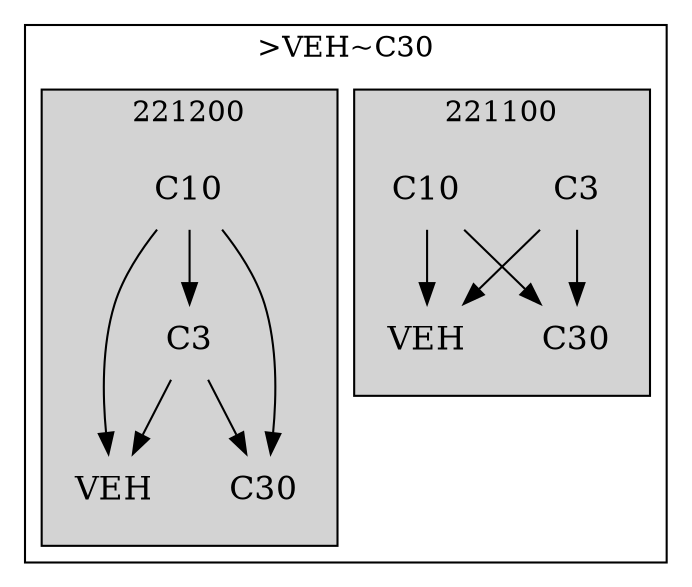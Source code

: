 strict digraph FirstlevelCluster {
	labelloc = "t";
	compound = false;
	subgraph cluster_0 {
	label= ">VEH~C30";
		subgraph	cluster_2 {
		label = "221100";
			style = filled;
			node	[label = VEH, shape = plaintext, fontsize = 16] VEH2;
			node	[label = C3, shape = plaintext, fontsize = 16] C32;
			node	[label = C10, shape = plaintext, fontsize = 16] C102;
			node	[label = C30, shape = plaintext, fontsize = 16] C302;
			C32->VEH2;C32->C302;C102->VEH2;C102->C302;			}
		subgraph	cluster_3 {
		label = "221200";
			style = filled;
			node	[label = VEH, shape = plaintext, fontsize = 16] VEH3;
			node	[label = C3, shape = plaintext, fontsize = 16] C33;
			node	[label = C10, shape = plaintext, fontsize = 16] C103;
			node	[label = C30, shape = plaintext, fontsize = 16] C303;
			C33->VEH3;C33->C303;C103->VEH3;C103->C33;C103->C303;			}
}}